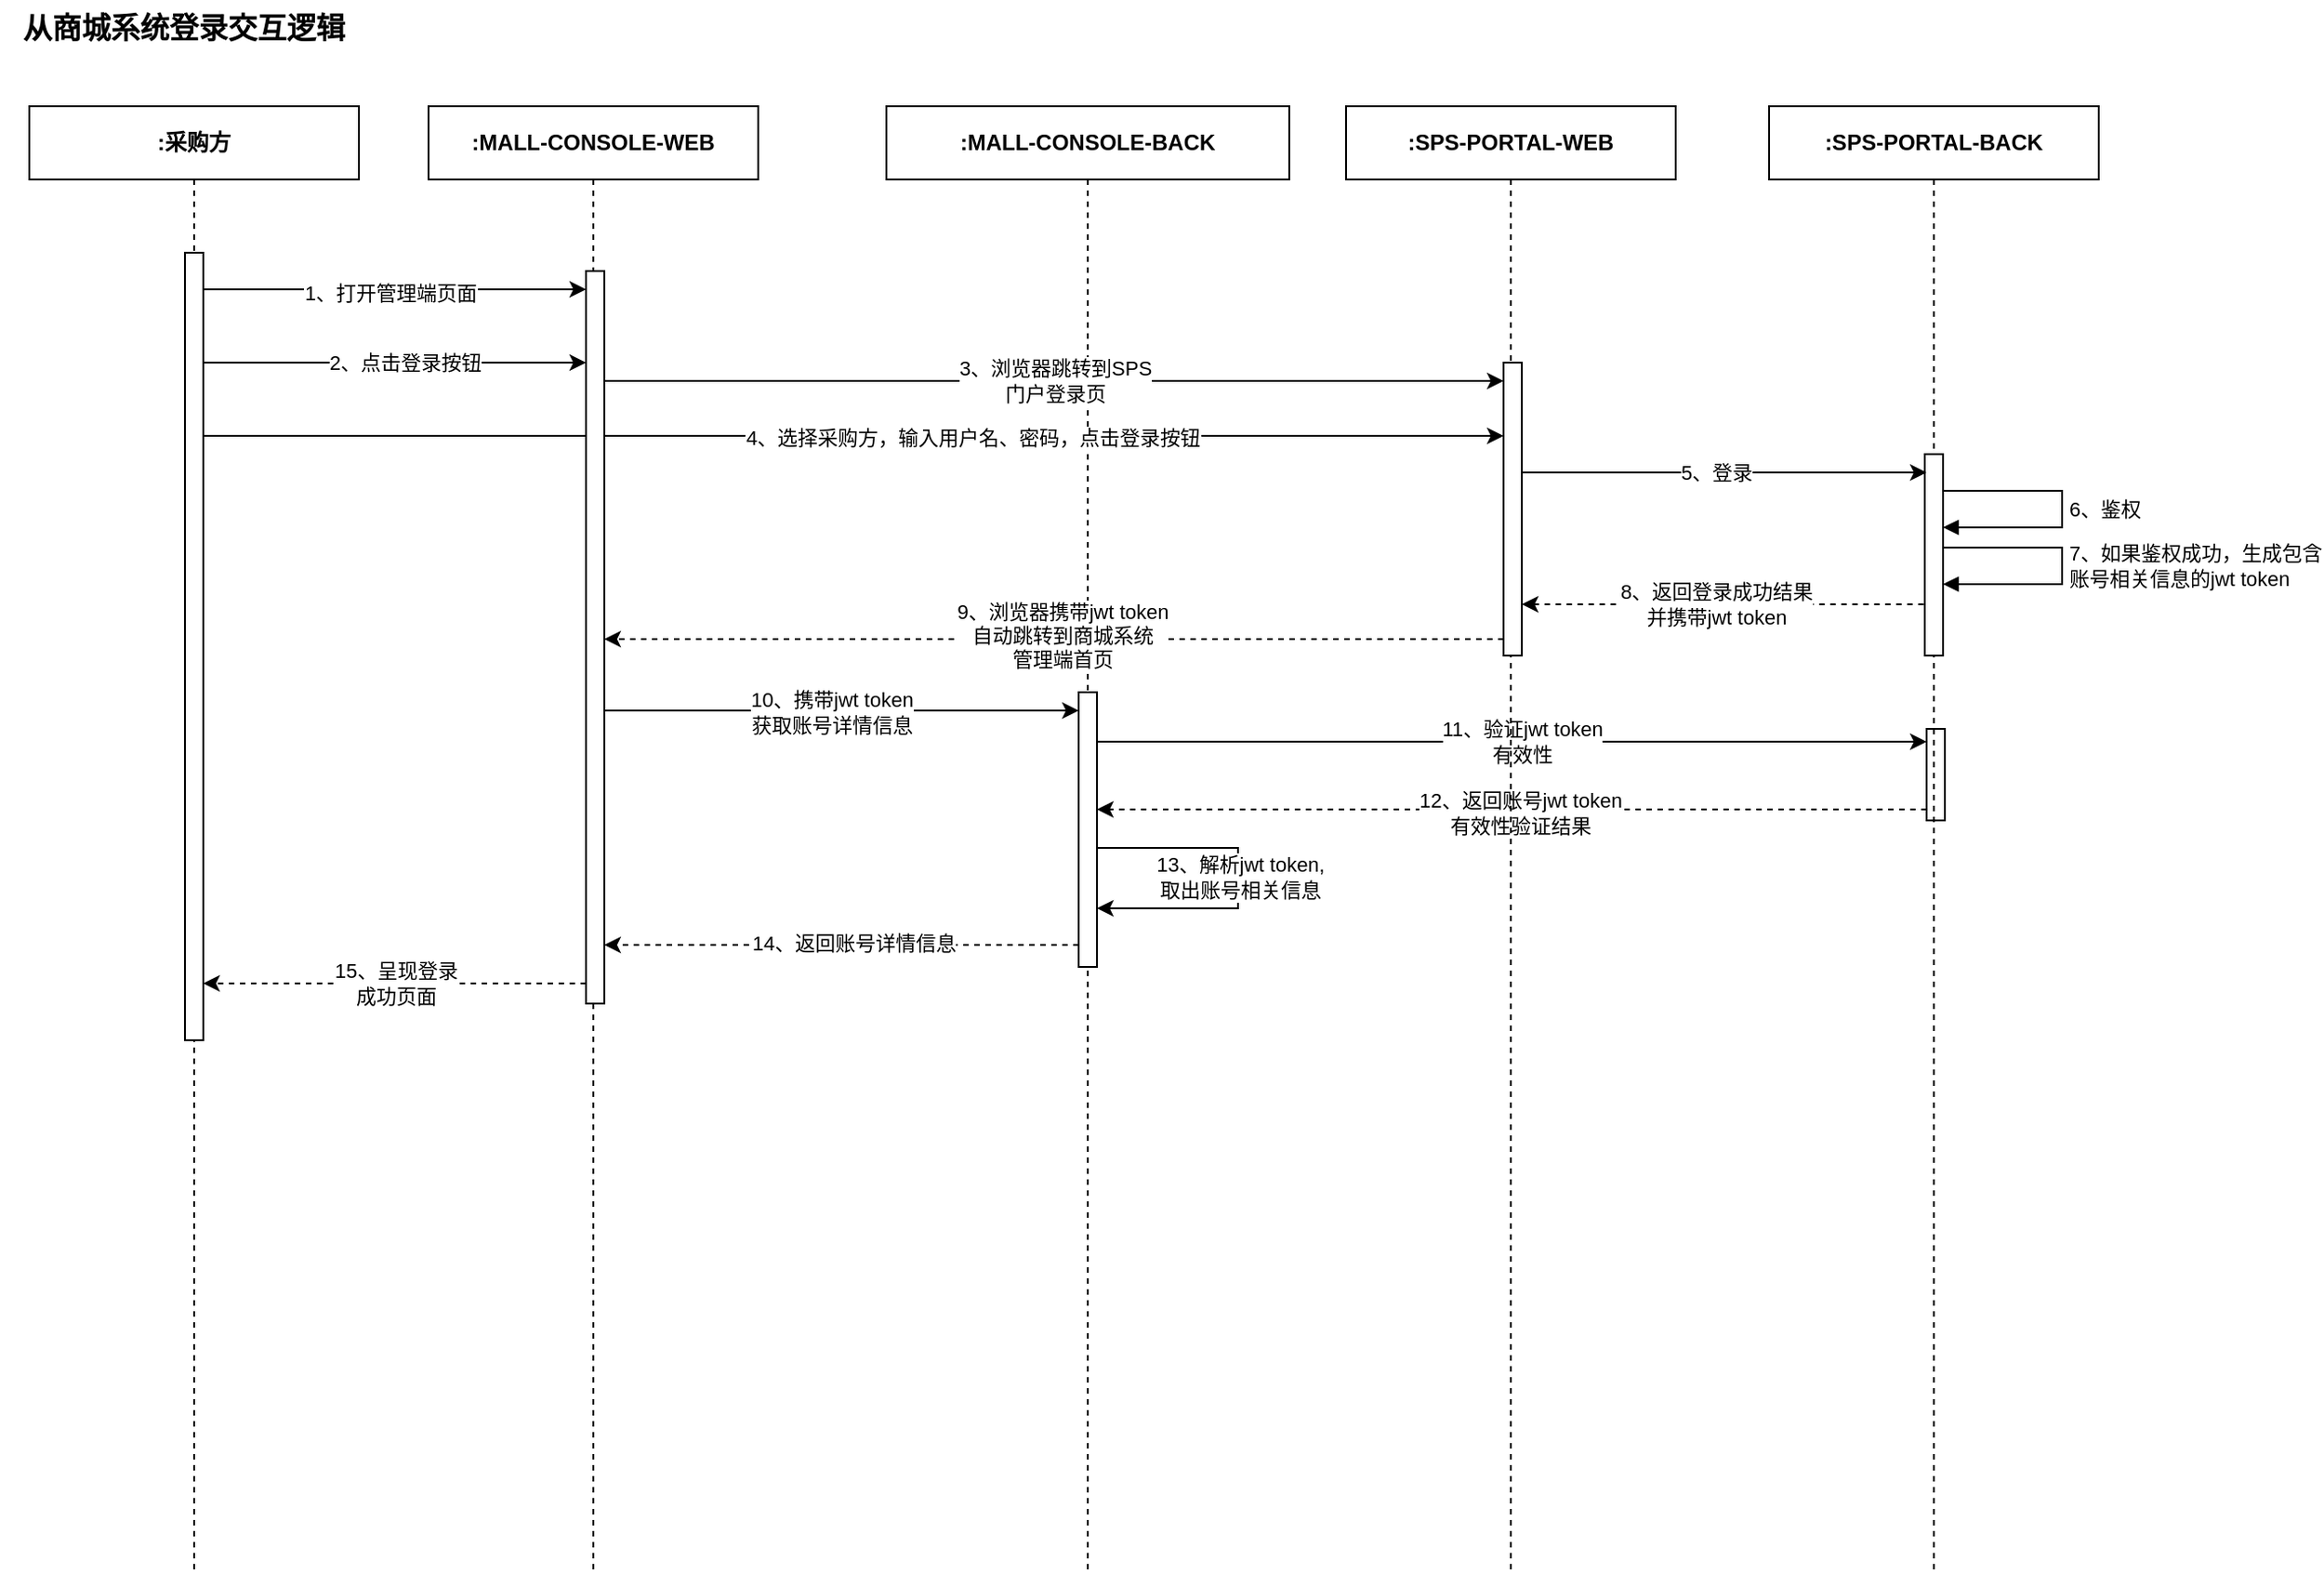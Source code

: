 <mxfile version="21.2.9" type="github">
  <diagram name="从商城系统登录交互逻辑" id="u5bGN3QoCaFEteD9rDr-">
    <mxGraphModel dx="717" dy="382" grid="1" gridSize="10" guides="1" tooltips="1" connect="1" arrows="1" fold="1" page="1" pageScale="1" pageWidth="1169" pageHeight="827" math="0" shadow="0">
      <root>
        <mxCell id="C95wEXUyGodqOr3t600D-0" />
        <mxCell id="C95wEXUyGodqOr3t600D-1" parent="C95wEXUyGodqOr3t600D-0" />
        <mxCell id="C95wEXUyGodqOr3t600D-28" value="&lt;b&gt;:MALL-CONSOLE-BACK&lt;/b&gt;" style="shape=umlLifeline;perimeter=lifelinePerimeter;whiteSpace=wrap;html=1;container=1;dropTarget=0;collapsible=0;recursiveResize=0;outlineConnect=0;portConstraint=eastwest;newEdgeStyle={&quot;edgeStyle&quot;:&quot;elbowEdgeStyle&quot;,&quot;elbow&quot;:&quot;vertical&quot;,&quot;curved&quot;:0,&quot;rounded&quot;:0};" parent="C95wEXUyGodqOr3t600D-1" vertex="1">
          <mxGeometry x="508" y="81" width="220" height="800" as="geometry" />
        </mxCell>
        <mxCell id="X04YHawdPwbHhBIBYi1X-3" value="" style="edgeStyle=orthogonalEdgeStyle;rounded=0;orthogonalLoop=1;jettySize=auto;html=1;elbow=vertical;" edge="1" parent="C95wEXUyGodqOr3t600D-28">
          <mxGeometry relative="1" as="geometry">
            <mxPoint x="115" y="405" as="sourcePoint" />
            <mxPoint x="115" y="438" as="targetPoint" />
            <Array as="points">
              <mxPoint x="192" y="405" />
              <mxPoint x="192" y="438" />
            </Array>
          </mxGeometry>
        </mxCell>
        <mxCell id="X04YHawdPwbHhBIBYi1X-4" value="13、解析jwt token,&lt;br&gt;取出账号相关信息" style="edgeLabel;html=1;align=center;verticalAlign=middle;resizable=0;points=[];" vertex="1" connectable="0" parent="X04YHawdPwbHhBIBYi1X-3">
          <mxGeometry x="-0.112" y="1" relative="1" as="geometry">
            <mxPoint y="10" as="offset" />
          </mxGeometry>
        </mxCell>
        <mxCell id="C95wEXUyGodqOr3t600D-29" value="" style="html=1;points=[];perimeter=orthogonalPerimeter;outlineConnect=0;targetShapes=umlLifeline;portConstraint=eastwest;newEdgeStyle={&quot;edgeStyle&quot;:&quot;elbowEdgeStyle&quot;,&quot;elbow&quot;:&quot;vertical&quot;,&quot;curved&quot;:0,&quot;rounded&quot;:0};" parent="C95wEXUyGodqOr3t600D-28" vertex="1">
          <mxGeometry x="105" y="320" width="10" height="150" as="geometry" />
        </mxCell>
        <mxCell id="C95wEXUyGodqOr3t600D-31" value="" style="edgeStyle=elbowEdgeStyle;rounded=0;orthogonalLoop=1;jettySize=auto;html=1;elbow=vertical;curved=0;dashed=1;" parent="C95wEXUyGodqOr3t600D-28" edge="1">
          <mxGeometry relative="1" as="geometry">
            <mxPoint x="568" y="384" as="sourcePoint" />
            <mxPoint x="115" y="384" as="targetPoint" />
          </mxGeometry>
        </mxCell>
        <mxCell id="C95wEXUyGodqOr3t600D-32" value="12、返回账号jwt token&lt;br&gt;有效性验证结果" style="edgeLabel;html=1;align=center;verticalAlign=middle;resizable=0;points=[];" parent="C95wEXUyGodqOr3t600D-31" vertex="1" connectable="0">
          <mxGeometry x="-0.11" y="1" relative="1" as="geometry">
            <mxPoint x="-21" y="1" as="offset" />
          </mxGeometry>
        </mxCell>
        <mxCell id="C95wEXUyGodqOr3t600D-33" value="" style="edgeStyle=elbowEdgeStyle;rounded=0;orthogonalLoop=1;jettySize=auto;html=1;elbow=vertical;curved=0;" parent="C95wEXUyGodqOr3t600D-28" edge="1" source="C95wEXUyGodqOr3t600D-29">
          <mxGeometry relative="1" as="geometry">
            <mxPoint x="122" y="347" as="sourcePoint" />
            <mxPoint x="568" y="347" as="targetPoint" />
          </mxGeometry>
        </mxCell>
        <mxCell id="C95wEXUyGodqOr3t600D-34" value="11、验证jwt token&lt;br&gt;有效性" style="edgeLabel;html=1;align=center;verticalAlign=middle;resizable=0;points=[];" parent="C95wEXUyGodqOr3t600D-33" vertex="1" connectable="0">
          <mxGeometry x="-0.11" y="1" relative="1" as="geometry">
            <mxPoint x="30" y="1" as="offset" />
          </mxGeometry>
        </mxCell>
        <mxCell id="C95wEXUyGodqOr3t600D-30" value="" style="html=1;points=[];perimeter=orthogonalPerimeter;outlineConnect=0;targetShapes=umlLifeline;portConstraint=eastwest;newEdgeStyle={&quot;edgeStyle&quot;:&quot;elbowEdgeStyle&quot;,&quot;elbow&quot;:&quot;vertical&quot;,&quot;curved&quot;:0,&quot;rounded&quot;:0};" parent="C95wEXUyGodqOr3t600D-28" vertex="1">
          <mxGeometry x="568" y="340" width="10" height="50" as="geometry" />
        </mxCell>
        <mxCell id="C95wEXUyGodqOr3t600D-18" value="" style="edgeStyle=elbowEdgeStyle;rounded=0;orthogonalLoop=1;jettySize=auto;html=1;elbow=vertical;curved=0;" parent="C95wEXUyGodqOr3t600D-1" source="C95wEXUyGodqOr3t600D-5" target="C95wEXUyGodqOr3t600D-17" edge="1">
          <mxGeometry relative="1" as="geometry">
            <mxPoint x="160" y="261" as="sourcePoint" />
            <mxPoint x="560" y="261" as="targetPoint" />
            <Array as="points">
              <mxPoint x="260" y="261" />
            </Array>
          </mxGeometry>
        </mxCell>
        <mxCell id="C95wEXUyGodqOr3t600D-19" value="4、选择采购方，输入用户名、密码，点击登录按钮" style="edgeLabel;html=1;align=center;verticalAlign=middle;resizable=0;points=[];" parent="C95wEXUyGodqOr3t600D-18" vertex="1" connectable="0">
          <mxGeometry x="-0.072" y="-1" relative="1" as="geometry">
            <mxPoint x="90" as="offset" />
          </mxGeometry>
        </mxCell>
        <mxCell id="C95wEXUyGodqOr3t600D-16" value="&lt;b&gt;:SPS-PORTAL-WEB&lt;/b&gt;" style="shape=umlLifeline;perimeter=lifelinePerimeter;whiteSpace=wrap;html=1;container=1;dropTarget=0;collapsible=0;recursiveResize=0;outlineConnect=0;portConstraint=eastwest;newEdgeStyle={&quot;edgeStyle&quot;:&quot;elbowEdgeStyle&quot;,&quot;elbow&quot;:&quot;vertical&quot;,&quot;curved&quot;:0,&quot;rounded&quot;:0};" parent="C95wEXUyGodqOr3t600D-1" vertex="1">
          <mxGeometry x="759" y="81" width="180" height="800" as="geometry" />
        </mxCell>
        <mxCell id="C95wEXUyGodqOr3t600D-17" value="" style="html=1;points=[];perimeter=orthogonalPerimeter;outlineConnect=0;targetShapes=umlLifeline;portConstraint=eastwest;newEdgeStyle={&quot;edgeStyle&quot;:&quot;elbowEdgeStyle&quot;,&quot;elbow&quot;:&quot;vertical&quot;,&quot;curved&quot;:0,&quot;rounded&quot;:0};" parent="C95wEXUyGodqOr3t600D-16" vertex="1">
          <mxGeometry x="86" y="140" width="10" height="160" as="geometry" />
        </mxCell>
        <mxCell id="C95wEXUyGodqOr3t600D-20" value="&lt;b&gt;:SPS-PORTAL-BACK&lt;/b&gt;" style="shape=umlLifeline;perimeter=lifelinePerimeter;whiteSpace=wrap;html=1;container=1;dropTarget=0;collapsible=0;recursiveResize=0;outlineConnect=0;portConstraint=eastwest;newEdgeStyle={&quot;edgeStyle&quot;:&quot;elbowEdgeStyle&quot;,&quot;elbow&quot;:&quot;vertical&quot;,&quot;curved&quot;:0,&quot;rounded&quot;:0};" parent="C95wEXUyGodqOr3t600D-1" vertex="1">
          <mxGeometry x="990" y="81" width="180" height="800" as="geometry" />
        </mxCell>
        <mxCell id="C95wEXUyGodqOr3t600D-21" value="" style="html=1;points=[];perimeter=orthogonalPerimeter;outlineConnect=0;targetShapes=umlLifeline;portConstraint=eastwest;newEdgeStyle={&quot;edgeStyle&quot;:&quot;elbowEdgeStyle&quot;,&quot;elbow&quot;:&quot;vertical&quot;,&quot;curved&quot;:0,&quot;rounded&quot;:0};" parent="C95wEXUyGodqOr3t600D-20" vertex="1">
          <mxGeometry x="85" y="190" width="10" height="110" as="geometry" />
        </mxCell>
        <mxCell id="C95wEXUyGodqOr3t600D-22" value="6、鉴权" style="html=1;align=left;spacingLeft=2;endArrow=block;rounded=0;edgeStyle=orthogonalEdgeStyle;curved=0;rounded=0;" parent="C95wEXUyGodqOr3t600D-20" source="C95wEXUyGodqOr3t600D-21" target="C95wEXUyGodqOr3t600D-21" edge="1">
          <mxGeometry relative="1" as="geometry">
            <mxPoint x="90" y="170" as="sourcePoint" />
            <Array as="points">
              <mxPoint x="160" y="210" />
              <mxPoint x="160" y="230" />
            </Array>
          </mxGeometry>
        </mxCell>
        <mxCell id="C95wEXUyGodqOr3t600D-23" value="7、如果鉴权成功，生成包含&lt;br&gt;账号相关信息的jwt token" style="html=1;align=left;spacingLeft=2;endArrow=block;rounded=0;edgeStyle=orthogonalEdgeStyle;curved=0;rounded=0;" parent="C95wEXUyGodqOr3t600D-20" edge="1">
          <mxGeometry relative="1" as="geometry">
            <mxPoint x="95" y="241" as="sourcePoint" />
            <Array as="points">
              <mxPoint x="160" y="241" />
              <mxPoint x="160" y="261" />
            </Array>
            <mxPoint x="95" y="261" as="targetPoint" />
          </mxGeometry>
        </mxCell>
        <mxCell id="C95wEXUyGodqOr3t600D-2" value="" style="edgeStyle=elbowEdgeStyle;rounded=0;orthogonalLoop=1;jettySize=auto;html=1;elbow=vertical;curved=0;" parent="C95wEXUyGodqOr3t600D-1" source="C95wEXUyGodqOr3t600D-5" edge="1">
          <mxGeometry relative="1" as="geometry">
            <mxPoint x="151" y="187" as="sourcePoint" />
            <mxPoint x="344" y="181" as="targetPoint" />
            <Array as="points">
              <mxPoint x="319" y="181" />
            </Array>
          </mxGeometry>
        </mxCell>
        <mxCell id="C95wEXUyGodqOr3t600D-3" value="1、打开管理端页面" style="edgeLabel;html=1;align=center;verticalAlign=middle;resizable=0;points=[];" parent="C95wEXUyGodqOr3t600D-2" vertex="1" connectable="0">
          <mxGeometry x="-0.024" y="-1" relative="1" as="geometry">
            <mxPoint y="1" as="offset" />
          </mxGeometry>
        </mxCell>
        <mxCell id="C95wEXUyGodqOr3t600D-4" value="&lt;b&gt;:采购方&lt;/b&gt;" style="shape=umlLifeline;perimeter=lifelinePerimeter;whiteSpace=wrap;html=1;container=1;dropTarget=0;collapsible=0;recursiveResize=0;outlineConnect=0;portConstraint=eastwest;newEdgeStyle={&quot;edgeStyle&quot;:&quot;elbowEdgeStyle&quot;,&quot;elbow&quot;:&quot;vertical&quot;,&quot;curved&quot;:0,&quot;rounded&quot;:0};" parent="C95wEXUyGodqOr3t600D-1" vertex="1">
          <mxGeometry x="40" y="81" width="180" height="800" as="geometry" />
        </mxCell>
        <mxCell id="C95wEXUyGodqOr3t600D-5" value="" style="html=1;points=[];perimeter=orthogonalPerimeter;outlineConnect=0;targetShapes=umlLifeline;portConstraint=eastwest;newEdgeStyle={&quot;edgeStyle&quot;:&quot;elbowEdgeStyle&quot;,&quot;elbow&quot;:&quot;vertical&quot;,&quot;curved&quot;:0,&quot;rounded&quot;:0};" parent="C95wEXUyGodqOr3t600D-4" vertex="1">
          <mxGeometry x="85" y="80" width="10" height="430" as="geometry" />
        </mxCell>
        <mxCell id="C95wEXUyGodqOr3t600D-6" value="" style="edgeStyle=elbowEdgeStyle;rounded=0;orthogonalLoop=1;jettySize=auto;html=1;elbow=vertical;curved=0;" parent="C95wEXUyGodqOr3t600D-1" source="C95wEXUyGodqOr3t600D-11" target="C95wEXUyGodqOr3t600D-17" edge="1">
          <mxGeometry relative="1" as="geometry">
            <mxPoint x="369" y="231" as="sourcePoint" />
            <mxPoint x="560" y="231" as="targetPoint" />
            <Array as="points">
              <mxPoint x="470" y="231" />
            </Array>
          </mxGeometry>
        </mxCell>
        <mxCell id="C95wEXUyGodqOr3t600D-7" value="3、浏览器跳转到SPS&lt;br&gt;门户登录页" style="edgeLabel;html=1;align=center;verticalAlign=middle;resizable=0;points=[];" parent="C95wEXUyGodqOr3t600D-6" vertex="1" connectable="0">
          <mxGeometry x="-0.116" relative="1" as="geometry">
            <mxPoint x="29" as="offset" />
          </mxGeometry>
        </mxCell>
        <mxCell id="C95wEXUyGodqOr3t600D-8" value="" style="edgeStyle=elbowEdgeStyle;rounded=0;orthogonalLoop=1;jettySize=auto;html=1;elbow=vertical;curved=0;" parent="C95wEXUyGodqOr3t600D-1" source="C95wEXUyGodqOr3t600D-11" target="C95wEXUyGodqOr3t600D-29" edge="1">
          <mxGeometry relative="1" as="geometry">
            <mxPoint x="607.5" y="481" as="targetPoint" />
            <Array as="points">
              <mxPoint x="489" y="411" />
            </Array>
          </mxGeometry>
        </mxCell>
        <mxCell id="C95wEXUyGodqOr3t600D-9" value="10、携带jwt token&lt;br&gt;获取账号详情信息" style="edgeLabel;html=1;align=center;verticalAlign=middle;resizable=0;points=[];" parent="C95wEXUyGodqOr3t600D-8" vertex="1" connectable="0">
          <mxGeometry x="-0.045" y="-1" relative="1" as="geometry">
            <mxPoint as="offset" />
          </mxGeometry>
        </mxCell>
        <mxCell id="C95wEXUyGodqOr3t600D-10" value="&lt;b&gt;:MALL-CONSOLE-WEB&lt;/b&gt;" style="shape=umlLifeline;perimeter=lifelinePerimeter;whiteSpace=wrap;html=1;container=1;dropTarget=0;collapsible=0;recursiveResize=0;outlineConnect=0;portConstraint=eastwest;newEdgeStyle={&quot;edgeStyle&quot;:&quot;elbowEdgeStyle&quot;,&quot;elbow&quot;:&quot;vertical&quot;,&quot;curved&quot;:0,&quot;rounded&quot;:0};" parent="C95wEXUyGodqOr3t600D-1" vertex="1">
          <mxGeometry x="258" y="81" width="180" height="800" as="geometry" />
        </mxCell>
        <mxCell id="C95wEXUyGodqOr3t600D-11" value="" style="html=1;points=[];perimeter=orthogonalPerimeter;outlineConnect=0;targetShapes=umlLifeline;portConstraint=eastwest;newEdgeStyle={&quot;edgeStyle&quot;:&quot;elbowEdgeStyle&quot;,&quot;elbow&quot;:&quot;vertical&quot;,&quot;curved&quot;:0,&quot;rounded&quot;:0};" parent="C95wEXUyGodqOr3t600D-10" vertex="1">
          <mxGeometry x="86" y="90" width="10" height="400" as="geometry" />
        </mxCell>
        <mxCell id="C95wEXUyGodqOr3t600D-12" value="" style="edgeStyle=elbowEdgeStyle;rounded=0;orthogonalLoop=1;jettySize=auto;html=1;elbow=vertical;curved=0;" parent="C95wEXUyGodqOr3t600D-1" source="C95wEXUyGodqOr3t600D-5" target="C95wEXUyGodqOr3t600D-11" edge="1">
          <mxGeometry relative="1" as="geometry">
            <Array as="points">
              <mxPoint x="250" y="221" />
            </Array>
          </mxGeometry>
        </mxCell>
        <mxCell id="C95wEXUyGodqOr3t600D-13" value="2、点击登录按钮" style="edgeLabel;html=1;align=center;verticalAlign=middle;resizable=0;points=[];" parent="C95wEXUyGodqOr3t600D-12" vertex="1" connectable="0">
          <mxGeometry x="0.053" y="1" relative="1" as="geometry">
            <mxPoint y="1" as="offset" />
          </mxGeometry>
        </mxCell>
        <mxCell id="C95wEXUyGodqOr3t600D-14" value="" style="edgeStyle=elbowEdgeStyle;rounded=0;orthogonalLoop=1;jettySize=auto;html=1;elbow=vertical;curved=0;" parent="C95wEXUyGodqOr3t600D-1" source="C95wEXUyGodqOr3t600D-17" edge="1">
          <mxGeometry relative="1" as="geometry">
            <mxPoint x="1076" y="281" as="targetPoint" />
            <Array as="points">
              <mxPoint x="950" y="281" />
            </Array>
          </mxGeometry>
        </mxCell>
        <mxCell id="C95wEXUyGodqOr3t600D-15" value="5、登录" style="edgeLabel;html=1;align=center;verticalAlign=middle;resizable=0;points=[];" parent="C95wEXUyGodqOr3t600D-14" vertex="1" connectable="0">
          <mxGeometry x="-0.326" y="1" relative="1" as="geometry">
            <mxPoint x="31" y="1" as="offset" />
          </mxGeometry>
        </mxCell>
        <mxCell id="C95wEXUyGodqOr3t600D-24" value="" style="edgeStyle=elbowEdgeStyle;rounded=0;orthogonalLoop=1;jettySize=auto;html=1;elbow=vertical;curved=0;startArrow=classic;startFill=1;endArrow=none;endFill=0;dashed=1;" parent="C95wEXUyGodqOr3t600D-1" edge="1">
          <mxGeometry relative="1" as="geometry">
            <mxPoint x="855" y="353" as="sourcePoint" />
            <mxPoint x="1076" y="353" as="targetPoint" />
            <Array as="points">
              <mxPoint x="950" y="353" />
            </Array>
          </mxGeometry>
        </mxCell>
        <mxCell id="C95wEXUyGodqOr3t600D-25" value="8、返回登录成功结果&lt;br&gt;并携带jwt token" style="edgeLabel;html=1;align=center;verticalAlign=middle;resizable=0;points=[];" parent="C95wEXUyGodqOr3t600D-24" vertex="1" connectable="0">
          <mxGeometry x="-0.326" y="1" relative="1" as="geometry">
            <mxPoint x="31" y="1" as="offset" />
          </mxGeometry>
        </mxCell>
        <mxCell id="C95wEXUyGodqOr3t600D-26" value="" style="edgeStyle=elbowEdgeStyle;rounded=0;orthogonalLoop=1;jettySize=auto;html=1;elbow=vertical;curved=0;dashed=1;" parent="C95wEXUyGodqOr3t600D-1" edge="1">
          <mxGeometry relative="1" as="geometry">
            <mxPoint x="845" y="372" as="sourcePoint" />
            <mxPoint x="354" y="372" as="targetPoint" />
            <Array as="points">
              <mxPoint x="470" y="372" />
            </Array>
          </mxGeometry>
        </mxCell>
        <mxCell id="C95wEXUyGodqOr3t600D-27" value="9、浏览器携带jwt token&lt;br style=&quot;border-color: var(--border-color);&quot;&gt;自动跳转到商城系统&lt;br style=&quot;border-color: var(--border-color);&quot;&gt;管理端首页" style="edgeLabel;html=1;align=center;verticalAlign=middle;resizable=0;points=[];" parent="C95wEXUyGodqOr3t600D-26" vertex="1" connectable="0">
          <mxGeometry x="-0.116" relative="1" as="geometry">
            <mxPoint x="-24" y="-2" as="offset" />
          </mxGeometry>
        </mxCell>
        <mxCell id="C95wEXUyGodqOr3t600D-35" value="" style="edgeStyle=elbowEdgeStyle;rounded=0;orthogonalLoop=1;jettySize=auto;html=1;elbow=vertical;curved=0;dashed=1;" parent="C95wEXUyGodqOr3t600D-1" edge="1">
          <mxGeometry relative="1" as="geometry">
            <mxPoint x="613" y="539" as="sourcePoint" />
            <mxPoint x="354" y="539" as="targetPoint" />
            <Array as="points" />
          </mxGeometry>
        </mxCell>
        <mxCell id="C95wEXUyGodqOr3t600D-36" value="14、返回账号详情信息" style="edgeLabel;html=1;align=center;verticalAlign=middle;resizable=0;points=[];" parent="C95wEXUyGodqOr3t600D-35" vertex="1" connectable="0">
          <mxGeometry x="-0.045" y="-1" relative="1" as="geometry">
            <mxPoint as="offset" />
          </mxGeometry>
        </mxCell>
        <mxCell id="C95wEXUyGodqOr3t600D-37" value="" style="edgeStyle=elbowEdgeStyle;rounded=0;orthogonalLoop=1;jettySize=auto;html=1;elbow=vertical;curved=0;dashed=1;" parent="C95wEXUyGodqOr3t600D-1" edge="1">
          <mxGeometry relative="1" as="geometry">
            <mxPoint x="344" y="560" as="sourcePoint" />
            <mxPoint x="135" y="560" as="targetPoint" />
          </mxGeometry>
        </mxCell>
        <mxCell id="C95wEXUyGodqOr3t600D-38" value="15、呈现登录&lt;br&gt;成功页面" style="edgeLabel;html=1;align=center;verticalAlign=middle;resizable=0;points=[];" parent="C95wEXUyGodqOr3t600D-37" vertex="1" connectable="0">
          <mxGeometry x="0.12" relative="1" as="geometry">
            <mxPoint x="13" as="offset" />
          </mxGeometry>
        </mxCell>
        <mxCell id="xv07PcUZ0-pIoEmmyfEZ-0" value="&lt;b style=&quot;font-size: 16px;&quot;&gt;从商城系统登录交互逻辑&lt;/b&gt;" style="text;html=1;align=center;verticalAlign=middle;resizable=0;points=[];autosize=1;strokeColor=none;fillColor=none;fontSize=16;" parent="C95wEXUyGodqOr3t600D-1" vertex="1">
          <mxGeometry x="24" y="23" width="200" height="30" as="geometry" />
        </mxCell>
      </root>
    </mxGraphModel>
  </diagram>
</mxfile>
